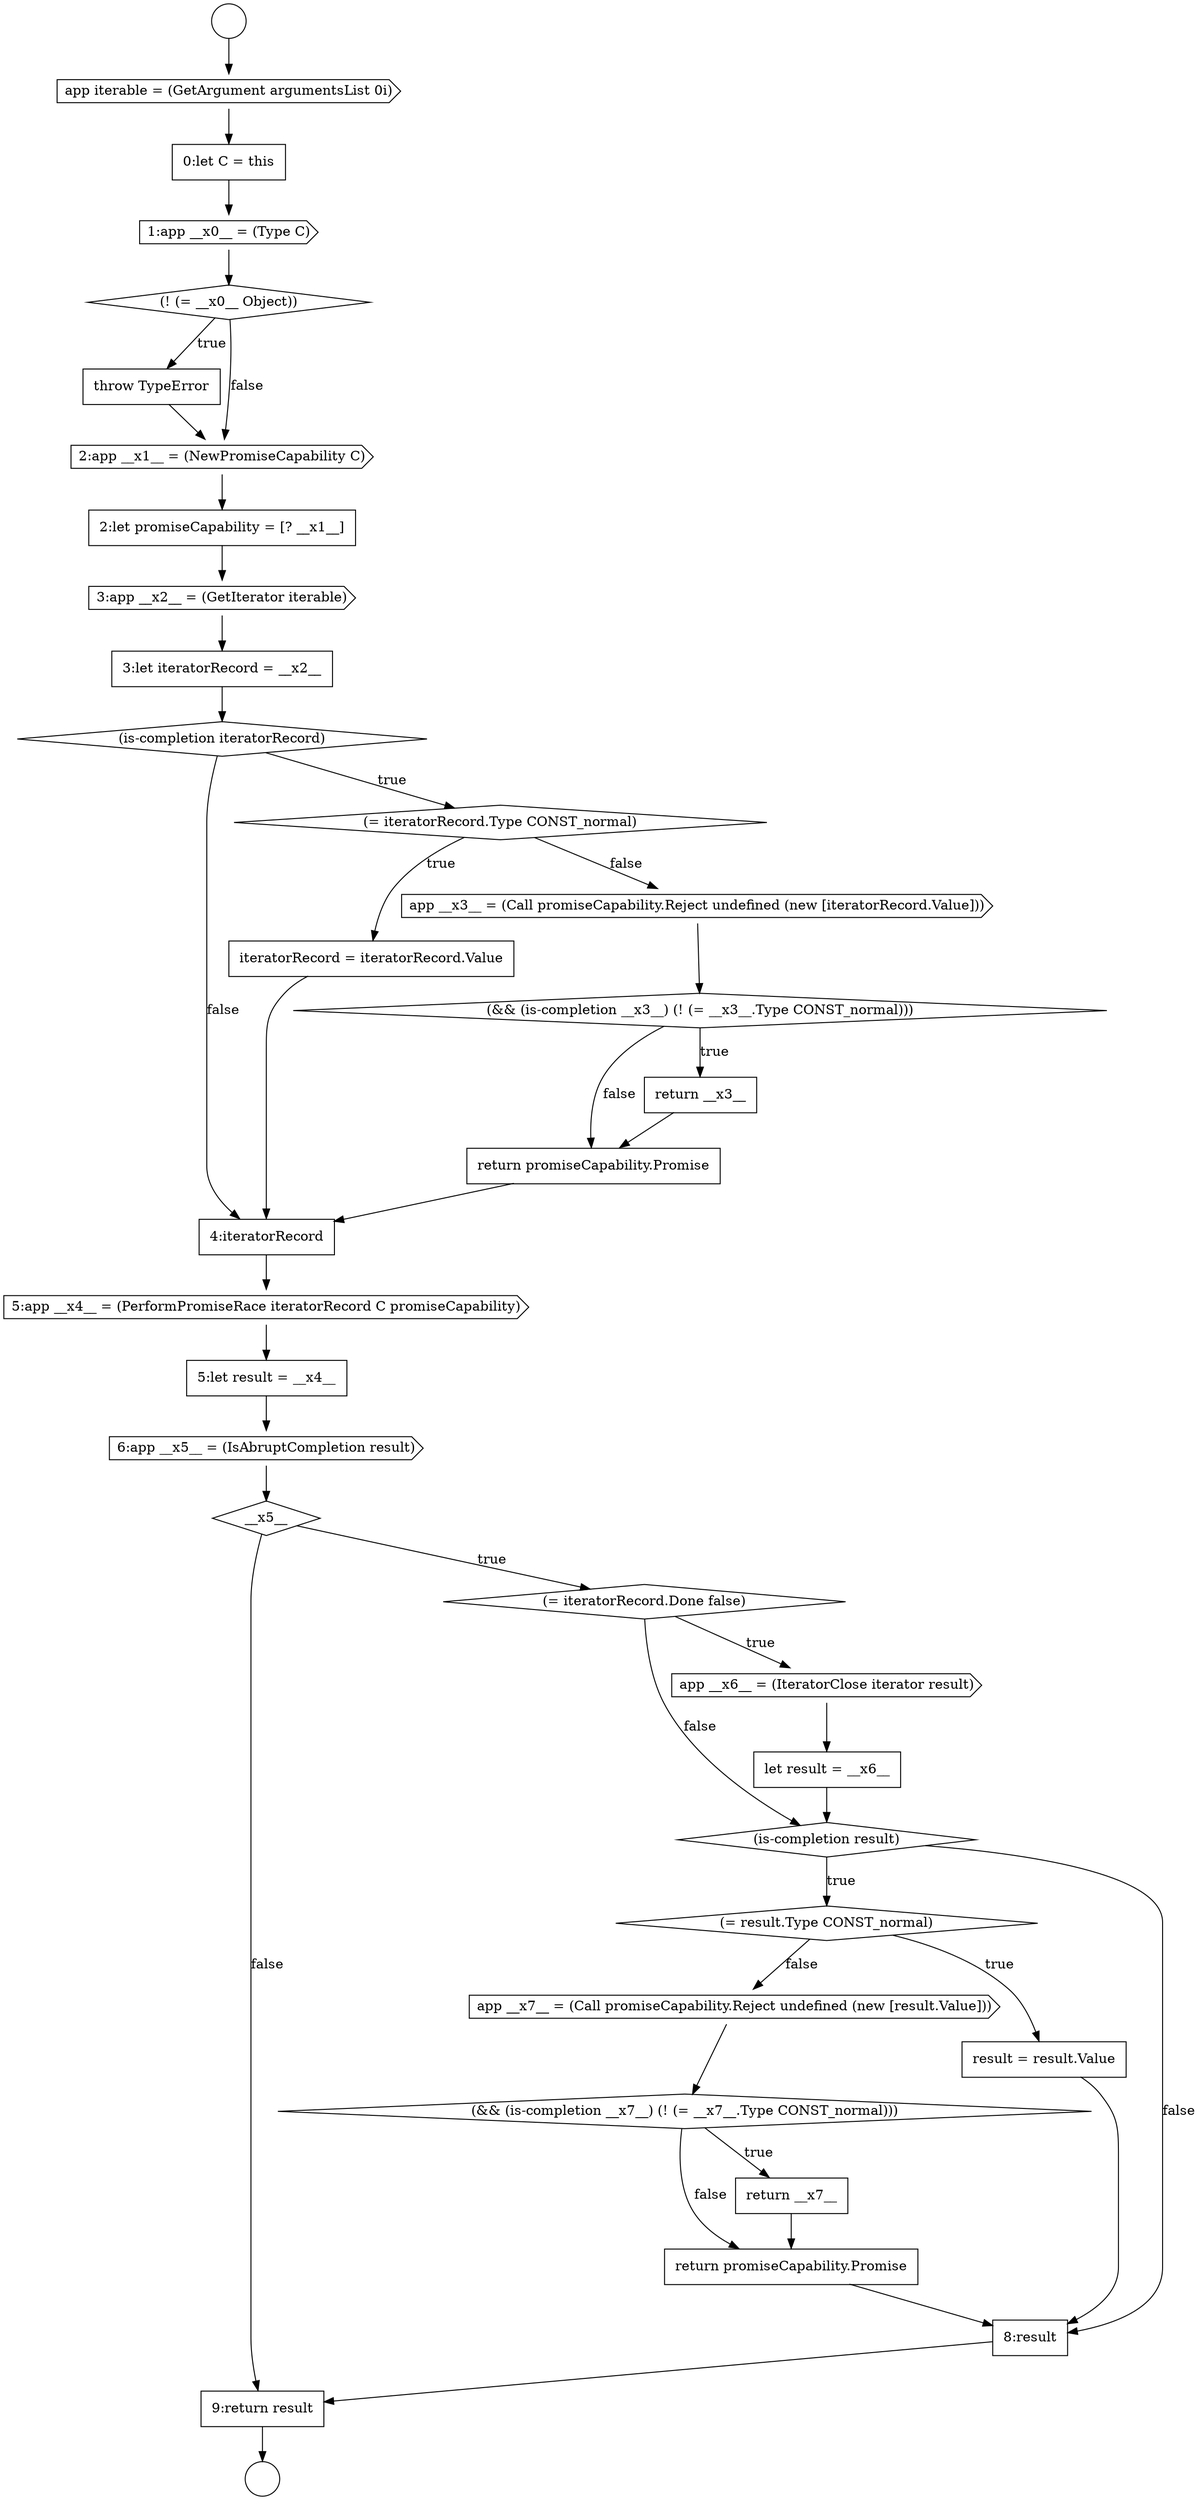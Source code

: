 digraph {
  node17751 [shape=diamond, label=<<font color="black">__x5__</font>> color="black" fillcolor="white" style=filled]
  node17747 [shape=none, margin=0, label=<<font color="black">
    <table border="0" cellborder="1" cellspacing="0" cellpadding="10">
      <tr><td align="left">4:iteratorRecord</td></tr>
    </table>
  </font>> color="black" fillcolor="white" style=filled]
  node17731 [shape=cds, label=<<font color="black">app iterable = (GetArgument argumentsList 0i)</font>> color="black" fillcolor="white" style=filled]
  node17748 [shape=cds, label=<<font color="black">5:app __x4__ = (PerformPromiseRace iteratorRecord C promiseCapability)</font>> color="black" fillcolor="white" style=filled]
  node17737 [shape=none, margin=0, label=<<font color="black">
    <table border="0" cellborder="1" cellspacing="0" cellpadding="10">
      <tr><td align="left">2:let promiseCapability = [? __x1__]</td></tr>
    </table>
  </font>> color="black" fillcolor="white" style=filled]
  node17754 [shape=none, margin=0, label=<<font color="black">
    <table border="0" cellborder="1" cellspacing="0" cellpadding="10">
      <tr><td align="left">let result = __x6__</td></tr>
    </table>
  </font>> color="black" fillcolor="white" style=filled]
  node17758 [shape=cds, label=<<font color="black">app __x7__ = (Call promiseCapability.Reject undefined (new [result.Value]))</font>> color="black" fillcolor="white" style=filled]
  node17750 [shape=cds, label=<<font color="black">6:app __x5__ = (IsAbruptCompletion result)</font>> color="black" fillcolor="white" style=filled]
  node17757 [shape=none, margin=0, label=<<font color="black">
    <table border="0" cellborder="1" cellspacing="0" cellpadding="10">
      <tr><td align="left">result = result.Value</td></tr>
    </table>
  </font>> color="black" fillcolor="white" style=filled]
  node17746 [shape=none, margin=0, label=<<font color="black">
    <table border="0" cellborder="1" cellspacing="0" cellpadding="10">
      <tr><td align="left">return promiseCapability.Promise</td></tr>
    </table>
  </font>> color="black" fillcolor="white" style=filled]
  node17759 [shape=diamond, label=<<font color="black">(&amp;&amp; (is-completion __x7__) (! (= __x7__.Type CONST_normal)))</font>> color="black" fillcolor="white" style=filled]
  node17734 [shape=diamond, label=<<font color="black">(! (= __x0__ Object))</font>> color="black" fillcolor="white" style=filled]
  node17756 [shape=diamond, label=<<font color="black">(= result.Type CONST_normal)</font>> color="black" fillcolor="white" style=filled]
  node17739 [shape=none, margin=0, label=<<font color="black">
    <table border="0" cellborder="1" cellspacing="0" cellpadding="10">
      <tr><td align="left">3:let iteratorRecord = __x2__</td></tr>
    </table>
  </font>> color="black" fillcolor="white" style=filled]
  node17755 [shape=diamond, label=<<font color="black">(is-completion result)</font>> color="black" fillcolor="white" style=filled]
  node17738 [shape=cds, label=<<font color="black">3:app __x2__ = (GetIterator iterable)</font>> color="black" fillcolor="white" style=filled]
  node17741 [shape=diamond, label=<<font color="black">(= iteratorRecord.Type CONST_normal)</font>> color="black" fillcolor="white" style=filled]
  node17742 [shape=none, margin=0, label=<<font color="black">
    <table border="0" cellborder="1" cellspacing="0" cellpadding="10">
      <tr><td align="left">iteratorRecord = iteratorRecord.Value</td></tr>
    </table>
  </font>> color="black" fillcolor="white" style=filled]
  node17735 [shape=none, margin=0, label=<<font color="black">
    <table border="0" cellborder="1" cellspacing="0" cellpadding="10">
      <tr><td align="left">throw TypeError</td></tr>
    </table>
  </font>> color="black" fillcolor="white" style=filled]
  node17763 [shape=none, margin=0, label=<<font color="black">
    <table border="0" cellborder="1" cellspacing="0" cellpadding="10">
      <tr><td align="left">9:return result</td></tr>
    </table>
  </font>> color="black" fillcolor="white" style=filled]
  node17761 [shape=none, margin=0, label=<<font color="black">
    <table border="0" cellborder="1" cellspacing="0" cellpadding="10">
      <tr><td align="left">return promiseCapability.Promise</td></tr>
    </table>
  </font>> color="black" fillcolor="white" style=filled]
  node17729 [shape=circle label=" " color="black" fillcolor="white" style=filled]
  node17752 [shape=diamond, label=<<font color="black">(= iteratorRecord.Done false)</font>> color="black" fillcolor="white" style=filled]
  node17744 [shape=diamond, label=<<font color="black">(&amp;&amp; (is-completion __x3__) (! (= __x3__.Type CONST_normal)))</font>> color="black" fillcolor="white" style=filled]
  node17749 [shape=none, margin=0, label=<<font color="black">
    <table border="0" cellborder="1" cellspacing="0" cellpadding="10">
      <tr><td align="left">5:let result = __x4__</td></tr>
    </table>
  </font>> color="black" fillcolor="white" style=filled]
  node17736 [shape=cds, label=<<font color="black">2:app __x1__ = (NewPromiseCapability C)</font>> color="black" fillcolor="white" style=filled]
  node17762 [shape=none, margin=0, label=<<font color="black">
    <table border="0" cellborder="1" cellspacing="0" cellpadding="10">
      <tr><td align="left">8:result</td></tr>
    </table>
  </font>> color="black" fillcolor="white" style=filled]
  node17745 [shape=none, margin=0, label=<<font color="black">
    <table border="0" cellborder="1" cellspacing="0" cellpadding="10">
      <tr><td align="left">return __x3__</td></tr>
    </table>
  </font>> color="black" fillcolor="white" style=filled]
  node17730 [shape=circle label=" " color="black" fillcolor="white" style=filled]
  node17732 [shape=none, margin=0, label=<<font color="black">
    <table border="0" cellborder="1" cellspacing="0" cellpadding="10">
      <tr><td align="left">0:let C = this</td></tr>
    </table>
  </font>> color="black" fillcolor="white" style=filled]
  node17733 [shape=cds, label=<<font color="black">1:app __x0__ = (Type C)</font>> color="black" fillcolor="white" style=filled]
  node17760 [shape=none, margin=0, label=<<font color="black">
    <table border="0" cellborder="1" cellspacing="0" cellpadding="10">
      <tr><td align="left">return __x7__</td></tr>
    </table>
  </font>> color="black" fillcolor="white" style=filled]
  node17743 [shape=cds, label=<<font color="black">app __x3__ = (Call promiseCapability.Reject undefined (new [iteratorRecord.Value]))</font>> color="black" fillcolor="white" style=filled]
  node17753 [shape=cds, label=<<font color="black">app __x6__ = (IteratorClose iterator result)</font>> color="black" fillcolor="white" style=filled]
  node17740 [shape=diamond, label=<<font color="black">(is-completion iteratorRecord)</font>> color="black" fillcolor="white" style=filled]
  node17746 -> node17747 [ color="black"]
  node17759 -> node17760 [label=<<font color="black">true</font>> color="black"]
  node17759 -> node17761 [label=<<font color="black">false</font>> color="black"]
  node17747 -> node17748 [ color="black"]
  node17756 -> node17757 [label=<<font color="black">true</font>> color="black"]
  node17756 -> node17758 [label=<<font color="black">false</font>> color="black"]
  node17745 -> node17746 [ color="black"]
  node17754 -> node17755 [ color="black"]
  node17737 -> node17738 [ color="black"]
  node17763 -> node17730 [ color="black"]
  node17733 -> node17734 [ color="black"]
  node17749 -> node17750 [ color="black"]
  node17761 -> node17762 [ color="black"]
  node17735 -> node17736 [ color="black"]
  node17731 -> node17732 [ color="black"]
  node17744 -> node17745 [label=<<font color="black">true</font>> color="black"]
  node17744 -> node17746 [label=<<font color="black">false</font>> color="black"]
  node17729 -> node17731 [ color="black"]
  node17750 -> node17751 [ color="black"]
  node17751 -> node17752 [label=<<font color="black">true</font>> color="black"]
  node17751 -> node17763 [label=<<font color="black">false</font>> color="black"]
  node17753 -> node17754 [ color="black"]
  node17758 -> node17759 [ color="black"]
  node17740 -> node17741 [label=<<font color="black">true</font>> color="black"]
  node17740 -> node17747 [label=<<font color="black">false</font>> color="black"]
  node17743 -> node17744 [ color="black"]
  node17739 -> node17740 [ color="black"]
  node17762 -> node17763 [ color="black"]
  node17755 -> node17756 [label=<<font color="black">true</font>> color="black"]
  node17755 -> node17762 [label=<<font color="black">false</font>> color="black"]
  node17738 -> node17739 [ color="black"]
  node17734 -> node17735 [label=<<font color="black">true</font>> color="black"]
  node17734 -> node17736 [label=<<font color="black">false</font>> color="black"]
  node17742 -> node17747 [ color="black"]
  node17732 -> node17733 [ color="black"]
  node17741 -> node17742 [label=<<font color="black">true</font>> color="black"]
  node17741 -> node17743 [label=<<font color="black">false</font>> color="black"]
  node17760 -> node17761 [ color="black"]
  node17736 -> node17737 [ color="black"]
  node17757 -> node17762 [ color="black"]
  node17748 -> node17749 [ color="black"]
  node17752 -> node17753 [label=<<font color="black">true</font>> color="black"]
  node17752 -> node17755 [label=<<font color="black">false</font>> color="black"]
}
